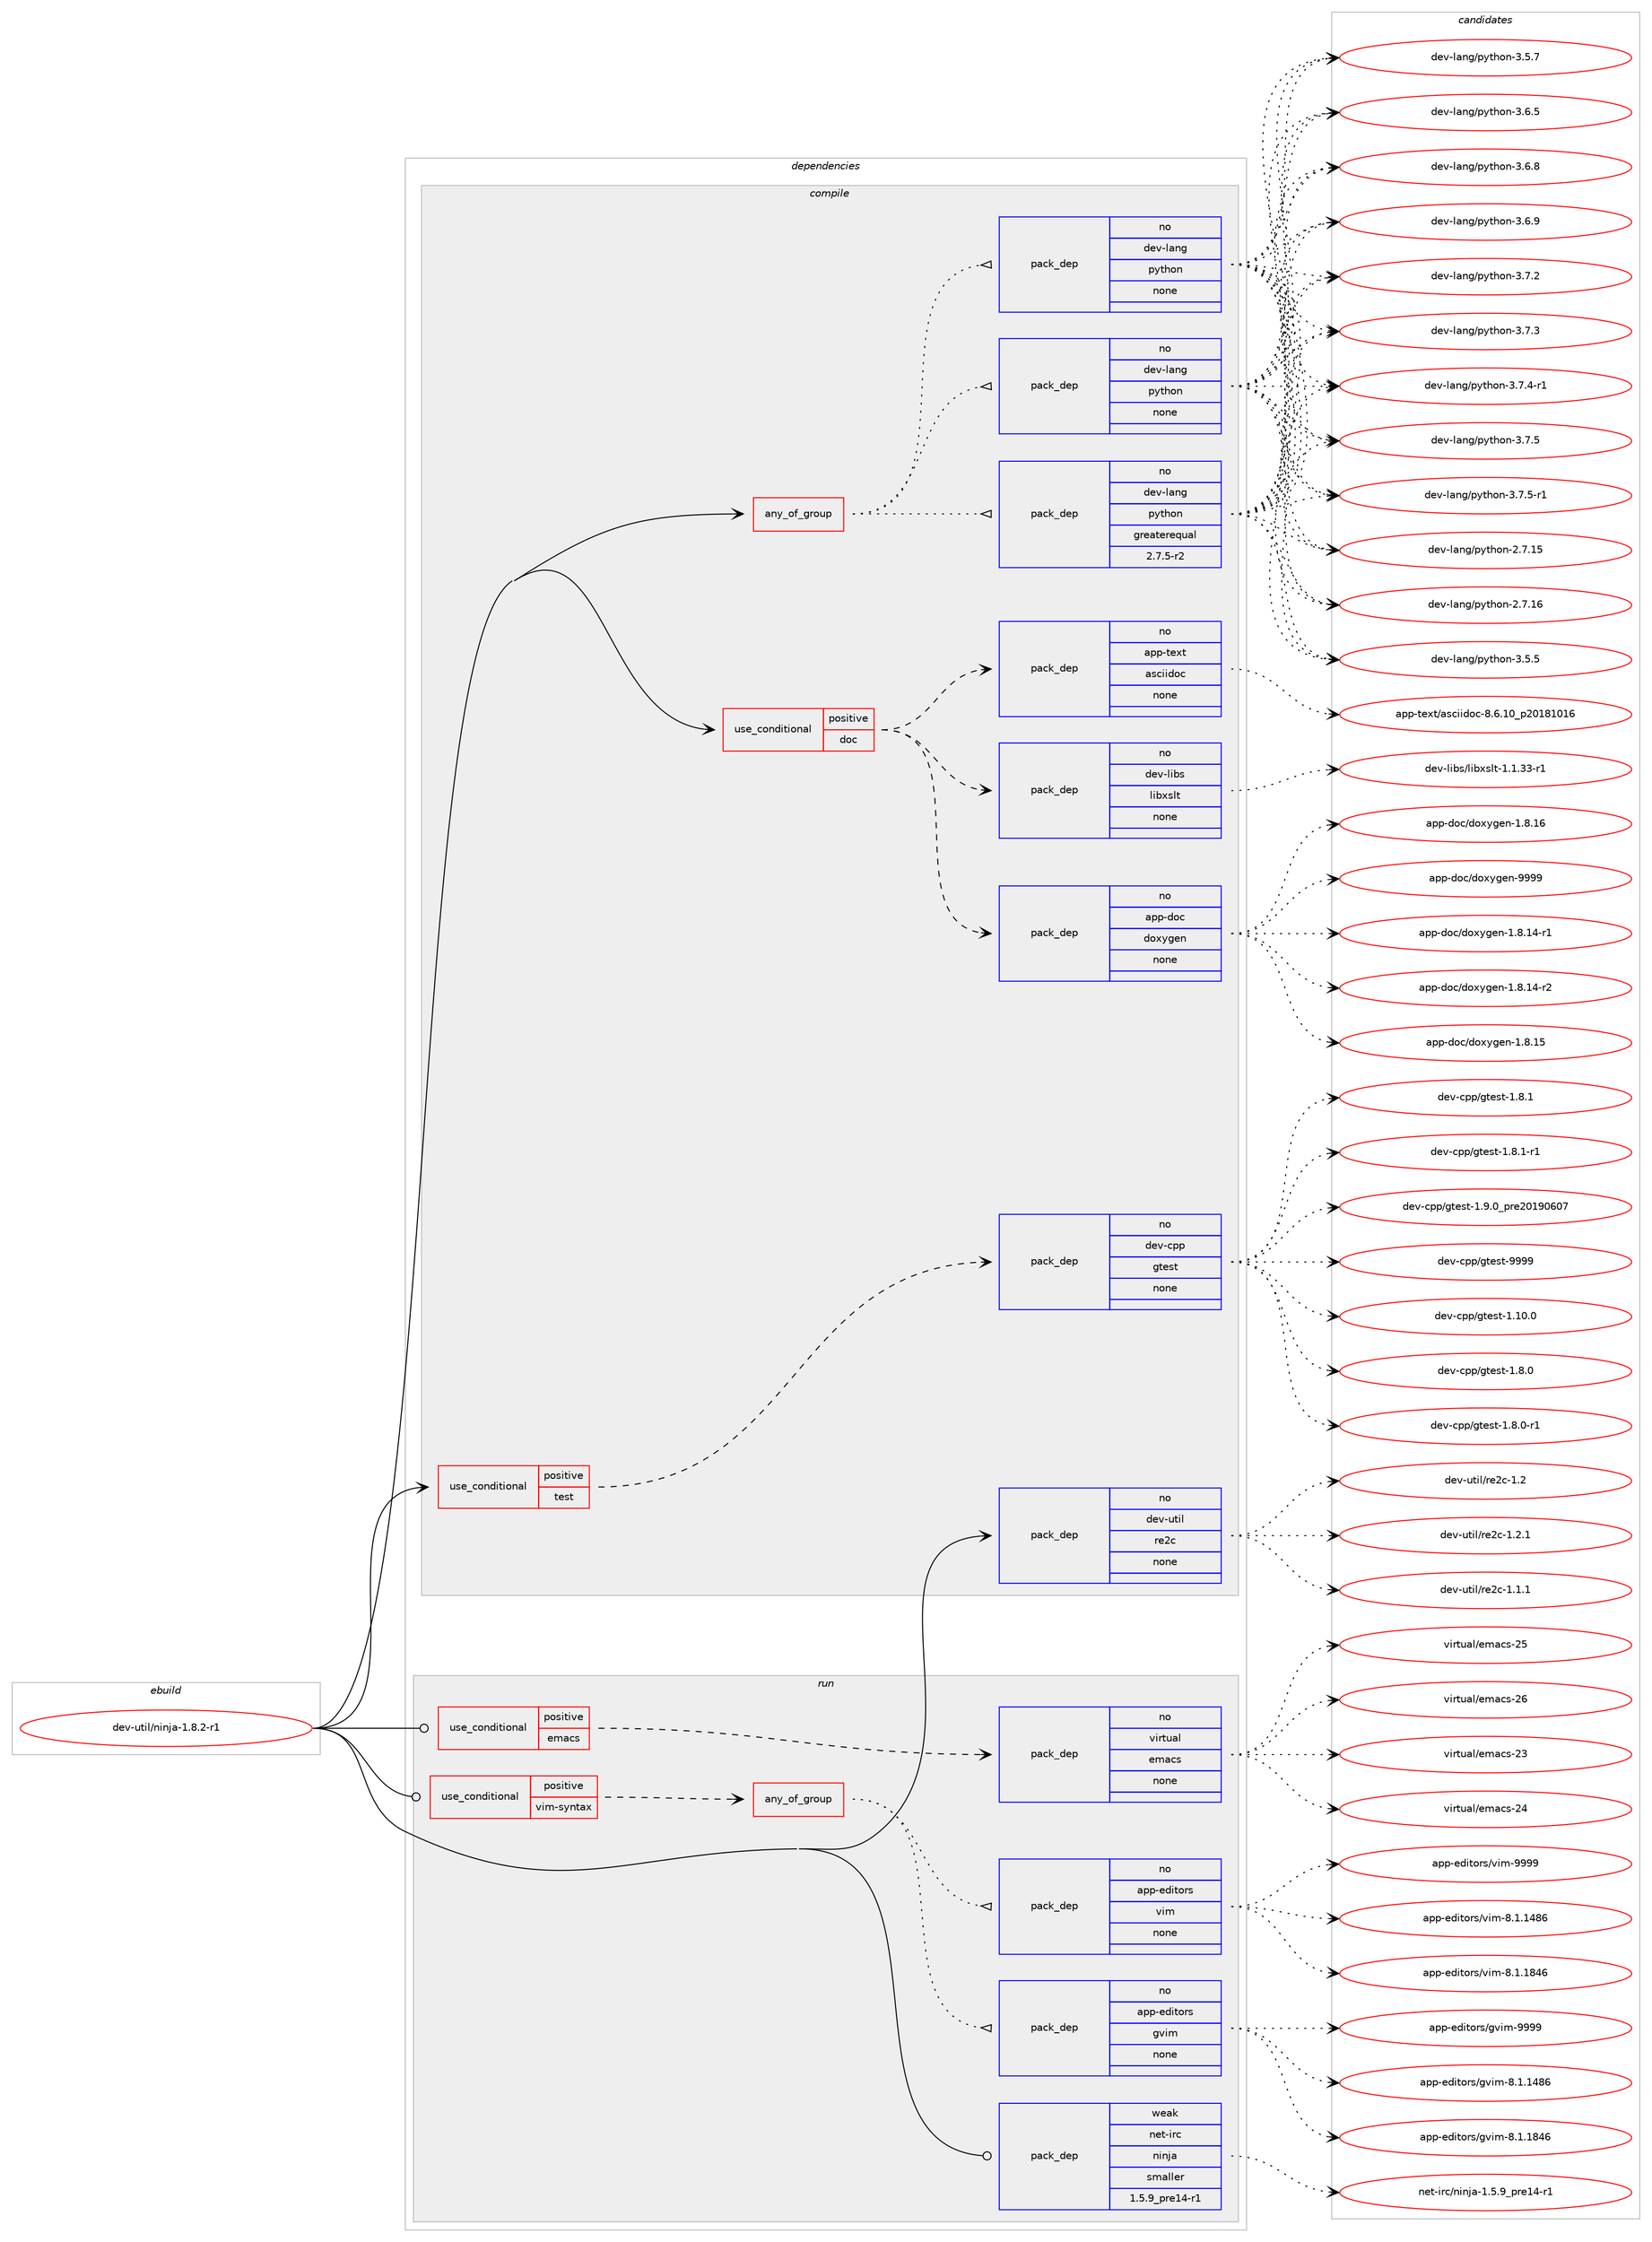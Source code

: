 digraph prolog {

# *************
# Graph options
# *************

newrank=true;
concentrate=true;
compound=true;
graph [rankdir=LR,fontname=Helvetica,fontsize=10,ranksep=1.5];#, ranksep=2.5, nodesep=0.2];
edge  [arrowhead=vee];
node  [fontname=Helvetica,fontsize=10];

# **********
# The ebuild
# **********

subgraph cluster_leftcol {
color=gray;
rank=same;
label=<<i>ebuild</i>>;
id [label="dev-util/ninja-1.8.2-r1", color=red, width=4, href="../dev-util/ninja-1.8.2-r1.svg"];
}

# ****************
# The dependencies
# ****************

subgraph cluster_midcol {
color=gray;
label=<<i>dependencies</i>>;
subgraph cluster_compile {
fillcolor="#eeeeee";
style=filled;
label=<<i>compile</i>>;
subgraph any11792 {
dependency730848 [label=<<TABLE BORDER="0" CELLBORDER="1" CELLSPACING="0" CELLPADDING="4"><TR><TD CELLPADDING="10">any_of_group</TD></TR></TABLE>>, shape=none, color=red];subgraph pack535668 {
dependency730849 [label=<<TABLE BORDER="0" CELLBORDER="1" CELLSPACING="0" CELLPADDING="4" WIDTH="220"><TR><TD ROWSPAN="6" CELLPADDING="30">pack_dep</TD></TR><TR><TD WIDTH="110">no</TD></TR><TR><TD>dev-lang</TD></TR><TR><TD>python</TD></TR><TR><TD>none</TD></TR><TR><TD></TD></TR></TABLE>>, shape=none, color=blue];
}
dependency730848:e -> dependency730849:w [weight=20,style="dotted",arrowhead="oinv"];
subgraph pack535669 {
dependency730850 [label=<<TABLE BORDER="0" CELLBORDER="1" CELLSPACING="0" CELLPADDING="4" WIDTH="220"><TR><TD ROWSPAN="6" CELLPADDING="30">pack_dep</TD></TR><TR><TD WIDTH="110">no</TD></TR><TR><TD>dev-lang</TD></TR><TR><TD>python</TD></TR><TR><TD>none</TD></TR><TR><TD></TD></TR></TABLE>>, shape=none, color=blue];
}
dependency730848:e -> dependency730850:w [weight=20,style="dotted",arrowhead="oinv"];
subgraph pack535670 {
dependency730851 [label=<<TABLE BORDER="0" CELLBORDER="1" CELLSPACING="0" CELLPADDING="4" WIDTH="220"><TR><TD ROWSPAN="6" CELLPADDING="30">pack_dep</TD></TR><TR><TD WIDTH="110">no</TD></TR><TR><TD>dev-lang</TD></TR><TR><TD>python</TD></TR><TR><TD>greaterequal</TD></TR><TR><TD>2.7.5-r2</TD></TR></TABLE>>, shape=none, color=blue];
}
dependency730848:e -> dependency730851:w [weight=20,style="dotted",arrowhead="oinv"];
}
id:e -> dependency730848:w [weight=20,style="solid",arrowhead="vee"];
subgraph cond183009 {
dependency730852 [label=<<TABLE BORDER="0" CELLBORDER="1" CELLSPACING="0" CELLPADDING="4"><TR><TD ROWSPAN="3" CELLPADDING="10">use_conditional</TD></TR><TR><TD>positive</TD></TR><TR><TD>doc</TD></TR></TABLE>>, shape=none, color=red];
subgraph pack535671 {
dependency730853 [label=<<TABLE BORDER="0" CELLBORDER="1" CELLSPACING="0" CELLPADDING="4" WIDTH="220"><TR><TD ROWSPAN="6" CELLPADDING="30">pack_dep</TD></TR><TR><TD WIDTH="110">no</TD></TR><TR><TD>app-text</TD></TR><TR><TD>asciidoc</TD></TR><TR><TD>none</TD></TR><TR><TD></TD></TR></TABLE>>, shape=none, color=blue];
}
dependency730852:e -> dependency730853:w [weight=20,style="dashed",arrowhead="vee"];
subgraph pack535672 {
dependency730854 [label=<<TABLE BORDER="0" CELLBORDER="1" CELLSPACING="0" CELLPADDING="4" WIDTH="220"><TR><TD ROWSPAN="6" CELLPADDING="30">pack_dep</TD></TR><TR><TD WIDTH="110">no</TD></TR><TR><TD>app-doc</TD></TR><TR><TD>doxygen</TD></TR><TR><TD>none</TD></TR><TR><TD></TD></TR></TABLE>>, shape=none, color=blue];
}
dependency730852:e -> dependency730854:w [weight=20,style="dashed",arrowhead="vee"];
subgraph pack535673 {
dependency730855 [label=<<TABLE BORDER="0" CELLBORDER="1" CELLSPACING="0" CELLPADDING="4" WIDTH="220"><TR><TD ROWSPAN="6" CELLPADDING="30">pack_dep</TD></TR><TR><TD WIDTH="110">no</TD></TR><TR><TD>dev-libs</TD></TR><TR><TD>libxslt</TD></TR><TR><TD>none</TD></TR><TR><TD></TD></TR></TABLE>>, shape=none, color=blue];
}
dependency730852:e -> dependency730855:w [weight=20,style="dashed",arrowhead="vee"];
}
id:e -> dependency730852:w [weight=20,style="solid",arrowhead="vee"];
subgraph cond183010 {
dependency730856 [label=<<TABLE BORDER="0" CELLBORDER="1" CELLSPACING="0" CELLPADDING="4"><TR><TD ROWSPAN="3" CELLPADDING="10">use_conditional</TD></TR><TR><TD>positive</TD></TR><TR><TD>test</TD></TR></TABLE>>, shape=none, color=red];
subgraph pack535674 {
dependency730857 [label=<<TABLE BORDER="0" CELLBORDER="1" CELLSPACING="0" CELLPADDING="4" WIDTH="220"><TR><TD ROWSPAN="6" CELLPADDING="30">pack_dep</TD></TR><TR><TD WIDTH="110">no</TD></TR><TR><TD>dev-cpp</TD></TR><TR><TD>gtest</TD></TR><TR><TD>none</TD></TR><TR><TD></TD></TR></TABLE>>, shape=none, color=blue];
}
dependency730856:e -> dependency730857:w [weight=20,style="dashed",arrowhead="vee"];
}
id:e -> dependency730856:w [weight=20,style="solid",arrowhead="vee"];
subgraph pack535675 {
dependency730858 [label=<<TABLE BORDER="0" CELLBORDER="1" CELLSPACING="0" CELLPADDING="4" WIDTH="220"><TR><TD ROWSPAN="6" CELLPADDING="30">pack_dep</TD></TR><TR><TD WIDTH="110">no</TD></TR><TR><TD>dev-util</TD></TR><TR><TD>re2c</TD></TR><TR><TD>none</TD></TR><TR><TD></TD></TR></TABLE>>, shape=none, color=blue];
}
id:e -> dependency730858:w [weight=20,style="solid",arrowhead="vee"];
}
subgraph cluster_compileandrun {
fillcolor="#eeeeee";
style=filled;
label=<<i>compile and run</i>>;
}
subgraph cluster_run {
fillcolor="#eeeeee";
style=filled;
label=<<i>run</i>>;
subgraph cond183011 {
dependency730859 [label=<<TABLE BORDER="0" CELLBORDER="1" CELLSPACING="0" CELLPADDING="4"><TR><TD ROWSPAN="3" CELLPADDING="10">use_conditional</TD></TR><TR><TD>positive</TD></TR><TR><TD>emacs</TD></TR></TABLE>>, shape=none, color=red];
subgraph pack535676 {
dependency730860 [label=<<TABLE BORDER="0" CELLBORDER="1" CELLSPACING="0" CELLPADDING="4" WIDTH="220"><TR><TD ROWSPAN="6" CELLPADDING="30">pack_dep</TD></TR><TR><TD WIDTH="110">no</TD></TR><TR><TD>virtual</TD></TR><TR><TD>emacs</TD></TR><TR><TD>none</TD></TR><TR><TD></TD></TR></TABLE>>, shape=none, color=blue];
}
dependency730859:e -> dependency730860:w [weight=20,style="dashed",arrowhead="vee"];
}
id:e -> dependency730859:w [weight=20,style="solid",arrowhead="odot"];
subgraph cond183012 {
dependency730861 [label=<<TABLE BORDER="0" CELLBORDER="1" CELLSPACING="0" CELLPADDING="4"><TR><TD ROWSPAN="3" CELLPADDING="10">use_conditional</TD></TR><TR><TD>positive</TD></TR><TR><TD>vim-syntax</TD></TR></TABLE>>, shape=none, color=red];
subgraph any11793 {
dependency730862 [label=<<TABLE BORDER="0" CELLBORDER="1" CELLSPACING="0" CELLPADDING="4"><TR><TD CELLPADDING="10">any_of_group</TD></TR></TABLE>>, shape=none, color=red];subgraph pack535677 {
dependency730863 [label=<<TABLE BORDER="0" CELLBORDER="1" CELLSPACING="0" CELLPADDING="4" WIDTH="220"><TR><TD ROWSPAN="6" CELLPADDING="30">pack_dep</TD></TR><TR><TD WIDTH="110">no</TD></TR><TR><TD>app-editors</TD></TR><TR><TD>vim</TD></TR><TR><TD>none</TD></TR><TR><TD></TD></TR></TABLE>>, shape=none, color=blue];
}
dependency730862:e -> dependency730863:w [weight=20,style="dotted",arrowhead="oinv"];
subgraph pack535678 {
dependency730864 [label=<<TABLE BORDER="0" CELLBORDER="1" CELLSPACING="0" CELLPADDING="4" WIDTH="220"><TR><TD ROWSPAN="6" CELLPADDING="30">pack_dep</TD></TR><TR><TD WIDTH="110">no</TD></TR><TR><TD>app-editors</TD></TR><TR><TD>gvim</TD></TR><TR><TD>none</TD></TR><TR><TD></TD></TR></TABLE>>, shape=none, color=blue];
}
dependency730862:e -> dependency730864:w [weight=20,style="dotted",arrowhead="oinv"];
}
dependency730861:e -> dependency730862:w [weight=20,style="dashed",arrowhead="vee"];
}
id:e -> dependency730861:w [weight=20,style="solid",arrowhead="odot"];
subgraph pack535679 {
dependency730865 [label=<<TABLE BORDER="0" CELLBORDER="1" CELLSPACING="0" CELLPADDING="4" WIDTH="220"><TR><TD ROWSPAN="6" CELLPADDING="30">pack_dep</TD></TR><TR><TD WIDTH="110">weak</TD></TR><TR><TD>net-irc</TD></TR><TR><TD>ninja</TD></TR><TR><TD>smaller</TD></TR><TR><TD>1.5.9_pre14-r1</TD></TR></TABLE>>, shape=none, color=blue];
}
id:e -> dependency730865:w [weight=20,style="solid",arrowhead="odot"];
}
}

# **************
# The candidates
# **************

subgraph cluster_choices {
rank=same;
color=gray;
label=<<i>candidates</i>>;

subgraph choice535668 {
color=black;
nodesep=1;
choice10010111845108971101034711212111610411111045504655464953 [label="dev-lang/python-2.7.15", color=red, width=4,href="../dev-lang/python-2.7.15.svg"];
choice10010111845108971101034711212111610411111045504655464954 [label="dev-lang/python-2.7.16", color=red, width=4,href="../dev-lang/python-2.7.16.svg"];
choice100101118451089711010347112121116104111110455146534653 [label="dev-lang/python-3.5.5", color=red, width=4,href="../dev-lang/python-3.5.5.svg"];
choice100101118451089711010347112121116104111110455146534655 [label="dev-lang/python-3.5.7", color=red, width=4,href="../dev-lang/python-3.5.7.svg"];
choice100101118451089711010347112121116104111110455146544653 [label="dev-lang/python-3.6.5", color=red, width=4,href="../dev-lang/python-3.6.5.svg"];
choice100101118451089711010347112121116104111110455146544656 [label="dev-lang/python-3.6.8", color=red, width=4,href="../dev-lang/python-3.6.8.svg"];
choice100101118451089711010347112121116104111110455146544657 [label="dev-lang/python-3.6.9", color=red, width=4,href="../dev-lang/python-3.6.9.svg"];
choice100101118451089711010347112121116104111110455146554650 [label="dev-lang/python-3.7.2", color=red, width=4,href="../dev-lang/python-3.7.2.svg"];
choice100101118451089711010347112121116104111110455146554651 [label="dev-lang/python-3.7.3", color=red, width=4,href="../dev-lang/python-3.7.3.svg"];
choice1001011184510897110103471121211161041111104551465546524511449 [label="dev-lang/python-3.7.4-r1", color=red, width=4,href="../dev-lang/python-3.7.4-r1.svg"];
choice100101118451089711010347112121116104111110455146554653 [label="dev-lang/python-3.7.5", color=red, width=4,href="../dev-lang/python-3.7.5.svg"];
choice1001011184510897110103471121211161041111104551465546534511449 [label="dev-lang/python-3.7.5-r1", color=red, width=4,href="../dev-lang/python-3.7.5-r1.svg"];
dependency730849:e -> choice10010111845108971101034711212111610411111045504655464953:w [style=dotted,weight="100"];
dependency730849:e -> choice10010111845108971101034711212111610411111045504655464954:w [style=dotted,weight="100"];
dependency730849:e -> choice100101118451089711010347112121116104111110455146534653:w [style=dotted,weight="100"];
dependency730849:e -> choice100101118451089711010347112121116104111110455146534655:w [style=dotted,weight="100"];
dependency730849:e -> choice100101118451089711010347112121116104111110455146544653:w [style=dotted,weight="100"];
dependency730849:e -> choice100101118451089711010347112121116104111110455146544656:w [style=dotted,weight="100"];
dependency730849:e -> choice100101118451089711010347112121116104111110455146544657:w [style=dotted,weight="100"];
dependency730849:e -> choice100101118451089711010347112121116104111110455146554650:w [style=dotted,weight="100"];
dependency730849:e -> choice100101118451089711010347112121116104111110455146554651:w [style=dotted,weight="100"];
dependency730849:e -> choice1001011184510897110103471121211161041111104551465546524511449:w [style=dotted,weight="100"];
dependency730849:e -> choice100101118451089711010347112121116104111110455146554653:w [style=dotted,weight="100"];
dependency730849:e -> choice1001011184510897110103471121211161041111104551465546534511449:w [style=dotted,weight="100"];
}
subgraph choice535669 {
color=black;
nodesep=1;
choice10010111845108971101034711212111610411111045504655464953 [label="dev-lang/python-2.7.15", color=red, width=4,href="../dev-lang/python-2.7.15.svg"];
choice10010111845108971101034711212111610411111045504655464954 [label="dev-lang/python-2.7.16", color=red, width=4,href="../dev-lang/python-2.7.16.svg"];
choice100101118451089711010347112121116104111110455146534653 [label="dev-lang/python-3.5.5", color=red, width=4,href="../dev-lang/python-3.5.5.svg"];
choice100101118451089711010347112121116104111110455146534655 [label="dev-lang/python-3.5.7", color=red, width=4,href="../dev-lang/python-3.5.7.svg"];
choice100101118451089711010347112121116104111110455146544653 [label="dev-lang/python-3.6.5", color=red, width=4,href="../dev-lang/python-3.6.5.svg"];
choice100101118451089711010347112121116104111110455146544656 [label="dev-lang/python-3.6.8", color=red, width=4,href="../dev-lang/python-3.6.8.svg"];
choice100101118451089711010347112121116104111110455146544657 [label="dev-lang/python-3.6.9", color=red, width=4,href="../dev-lang/python-3.6.9.svg"];
choice100101118451089711010347112121116104111110455146554650 [label="dev-lang/python-3.7.2", color=red, width=4,href="../dev-lang/python-3.7.2.svg"];
choice100101118451089711010347112121116104111110455146554651 [label="dev-lang/python-3.7.3", color=red, width=4,href="../dev-lang/python-3.7.3.svg"];
choice1001011184510897110103471121211161041111104551465546524511449 [label="dev-lang/python-3.7.4-r1", color=red, width=4,href="../dev-lang/python-3.7.4-r1.svg"];
choice100101118451089711010347112121116104111110455146554653 [label="dev-lang/python-3.7.5", color=red, width=4,href="../dev-lang/python-3.7.5.svg"];
choice1001011184510897110103471121211161041111104551465546534511449 [label="dev-lang/python-3.7.5-r1", color=red, width=4,href="../dev-lang/python-3.7.5-r1.svg"];
dependency730850:e -> choice10010111845108971101034711212111610411111045504655464953:w [style=dotted,weight="100"];
dependency730850:e -> choice10010111845108971101034711212111610411111045504655464954:w [style=dotted,weight="100"];
dependency730850:e -> choice100101118451089711010347112121116104111110455146534653:w [style=dotted,weight="100"];
dependency730850:e -> choice100101118451089711010347112121116104111110455146534655:w [style=dotted,weight="100"];
dependency730850:e -> choice100101118451089711010347112121116104111110455146544653:w [style=dotted,weight="100"];
dependency730850:e -> choice100101118451089711010347112121116104111110455146544656:w [style=dotted,weight="100"];
dependency730850:e -> choice100101118451089711010347112121116104111110455146544657:w [style=dotted,weight="100"];
dependency730850:e -> choice100101118451089711010347112121116104111110455146554650:w [style=dotted,weight="100"];
dependency730850:e -> choice100101118451089711010347112121116104111110455146554651:w [style=dotted,weight="100"];
dependency730850:e -> choice1001011184510897110103471121211161041111104551465546524511449:w [style=dotted,weight="100"];
dependency730850:e -> choice100101118451089711010347112121116104111110455146554653:w [style=dotted,weight="100"];
dependency730850:e -> choice1001011184510897110103471121211161041111104551465546534511449:w [style=dotted,weight="100"];
}
subgraph choice535670 {
color=black;
nodesep=1;
choice10010111845108971101034711212111610411111045504655464953 [label="dev-lang/python-2.7.15", color=red, width=4,href="../dev-lang/python-2.7.15.svg"];
choice10010111845108971101034711212111610411111045504655464954 [label="dev-lang/python-2.7.16", color=red, width=4,href="../dev-lang/python-2.7.16.svg"];
choice100101118451089711010347112121116104111110455146534653 [label="dev-lang/python-3.5.5", color=red, width=4,href="../dev-lang/python-3.5.5.svg"];
choice100101118451089711010347112121116104111110455146534655 [label="dev-lang/python-3.5.7", color=red, width=4,href="../dev-lang/python-3.5.7.svg"];
choice100101118451089711010347112121116104111110455146544653 [label="dev-lang/python-3.6.5", color=red, width=4,href="../dev-lang/python-3.6.5.svg"];
choice100101118451089711010347112121116104111110455146544656 [label="dev-lang/python-3.6.8", color=red, width=4,href="../dev-lang/python-3.6.8.svg"];
choice100101118451089711010347112121116104111110455146544657 [label="dev-lang/python-3.6.9", color=red, width=4,href="../dev-lang/python-3.6.9.svg"];
choice100101118451089711010347112121116104111110455146554650 [label="dev-lang/python-3.7.2", color=red, width=4,href="../dev-lang/python-3.7.2.svg"];
choice100101118451089711010347112121116104111110455146554651 [label="dev-lang/python-3.7.3", color=red, width=4,href="../dev-lang/python-3.7.3.svg"];
choice1001011184510897110103471121211161041111104551465546524511449 [label="dev-lang/python-3.7.4-r1", color=red, width=4,href="../dev-lang/python-3.7.4-r1.svg"];
choice100101118451089711010347112121116104111110455146554653 [label="dev-lang/python-3.7.5", color=red, width=4,href="../dev-lang/python-3.7.5.svg"];
choice1001011184510897110103471121211161041111104551465546534511449 [label="dev-lang/python-3.7.5-r1", color=red, width=4,href="../dev-lang/python-3.7.5-r1.svg"];
dependency730851:e -> choice10010111845108971101034711212111610411111045504655464953:w [style=dotted,weight="100"];
dependency730851:e -> choice10010111845108971101034711212111610411111045504655464954:w [style=dotted,weight="100"];
dependency730851:e -> choice100101118451089711010347112121116104111110455146534653:w [style=dotted,weight="100"];
dependency730851:e -> choice100101118451089711010347112121116104111110455146534655:w [style=dotted,weight="100"];
dependency730851:e -> choice100101118451089711010347112121116104111110455146544653:w [style=dotted,weight="100"];
dependency730851:e -> choice100101118451089711010347112121116104111110455146544656:w [style=dotted,weight="100"];
dependency730851:e -> choice100101118451089711010347112121116104111110455146544657:w [style=dotted,weight="100"];
dependency730851:e -> choice100101118451089711010347112121116104111110455146554650:w [style=dotted,weight="100"];
dependency730851:e -> choice100101118451089711010347112121116104111110455146554651:w [style=dotted,weight="100"];
dependency730851:e -> choice1001011184510897110103471121211161041111104551465546524511449:w [style=dotted,weight="100"];
dependency730851:e -> choice100101118451089711010347112121116104111110455146554653:w [style=dotted,weight="100"];
dependency730851:e -> choice1001011184510897110103471121211161041111104551465546534511449:w [style=dotted,weight="100"];
}
subgraph choice535671 {
color=black;
nodesep=1;
choice97112112451161011201164797115991051051001119945564654464948951125048495649484954 [label="app-text/asciidoc-8.6.10_p20181016", color=red, width=4,href="../app-text/asciidoc-8.6.10_p20181016.svg"];
dependency730853:e -> choice97112112451161011201164797115991051051001119945564654464948951125048495649484954:w [style=dotted,weight="100"];
}
subgraph choice535672 {
color=black;
nodesep=1;
choice97112112451001119947100111120121103101110454946564649524511449 [label="app-doc/doxygen-1.8.14-r1", color=red, width=4,href="../app-doc/doxygen-1.8.14-r1.svg"];
choice97112112451001119947100111120121103101110454946564649524511450 [label="app-doc/doxygen-1.8.14-r2", color=red, width=4,href="../app-doc/doxygen-1.8.14-r2.svg"];
choice9711211245100111994710011112012110310111045494656464953 [label="app-doc/doxygen-1.8.15", color=red, width=4,href="../app-doc/doxygen-1.8.15.svg"];
choice9711211245100111994710011112012110310111045494656464954 [label="app-doc/doxygen-1.8.16", color=red, width=4,href="../app-doc/doxygen-1.8.16.svg"];
choice971121124510011199471001111201211031011104557575757 [label="app-doc/doxygen-9999", color=red, width=4,href="../app-doc/doxygen-9999.svg"];
dependency730854:e -> choice97112112451001119947100111120121103101110454946564649524511449:w [style=dotted,weight="100"];
dependency730854:e -> choice97112112451001119947100111120121103101110454946564649524511450:w [style=dotted,weight="100"];
dependency730854:e -> choice9711211245100111994710011112012110310111045494656464953:w [style=dotted,weight="100"];
dependency730854:e -> choice9711211245100111994710011112012110310111045494656464954:w [style=dotted,weight="100"];
dependency730854:e -> choice971121124510011199471001111201211031011104557575757:w [style=dotted,weight="100"];
}
subgraph choice535673 {
color=black;
nodesep=1;
choice10010111845108105981154710810598120115108116454946494651514511449 [label="dev-libs/libxslt-1.1.33-r1", color=red, width=4,href="../dev-libs/libxslt-1.1.33-r1.svg"];
dependency730855:e -> choice10010111845108105981154710810598120115108116454946494651514511449:w [style=dotted,weight="100"];
}
subgraph choice535674 {
color=black;
nodesep=1;
choice10010111845991121124710311610111511645494649484648 [label="dev-cpp/gtest-1.10.0", color=red, width=4,href="../dev-cpp/gtest-1.10.0.svg"];
choice100101118459911211247103116101115116454946564648 [label="dev-cpp/gtest-1.8.0", color=red, width=4,href="../dev-cpp/gtest-1.8.0.svg"];
choice1001011184599112112471031161011151164549465646484511449 [label="dev-cpp/gtest-1.8.0-r1", color=red, width=4,href="../dev-cpp/gtest-1.8.0-r1.svg"];
choice100101118459911211247103116101115116454946564649 [label="dev-cpp/gtest-1.8.1", color=red, width=4,href="../dev-cpp/gtest-1.8.1.svg"];
choice1001011184599112112471031161011151164549465646494511449 [label="dev-cpp/gtest-1.8.1-r1", color=red, width=4,href="../dev-cpp/gtest-1.8.1-r1.svg"];
choice100101118459911211247103116101115116454946574648951121141015048495748544855 [label="dev-cpp/gtest-1.9.0_pre20190607", color=red, width=4,href="../dev-cpp/gtest-1.9.0_pre20190607.svg"];
choice1001011184599112112471031161011151164557575757 [label="dev-cpp/gtest-9999", color=red, width=4,href="../dev-cpp/gtest-9999.svg"];
dependency730857:e -> choice10010111845991121124710311610111511645494649484648:w [style=dotted,weight="100"];
dependency730857:e -> choice100101118459911211247103116101115116454946564648:w [style=dotted,weight="100"];
dependency730857:e -> choice1001011184599112112471031161011151164549465646484511449:w [style=dotted,weight="100"];
dependency730857:e -> choice100101118459911211247103116101115116454946564649:w [style=dotted,weight="100"];
dependency730857:e -> choice1001011184599112112471031161011151164549465646494511449:w [style=dotted,weight="100"];
dependency730857:e -> choice100101118459911211247103116101115116454946574648951121141015048495748544855:w [style=dotted,weight="100"];
dependency730857:e -> choice1001011184599112112471031161011151164557575757:w [style=dotted,weight="100"];
}
subgraph choice535675 {
color=black;
nodesep=1;
choice10010111845117116105108471141015099454946494649 [label="dev-util/re2c-1.1.1", color=red, width=4,href="../dev-util/re2c-1.1.1.svg"];
choice1001011184511711610510847114101509945494650 [label="dev-util/re2c-1.2", color=red, width=4,href="../dev-util/re2c-1.2.svg"];
choice10010111845117116105108471141015099454946504649 [label="dev-util/re2c-1.2.1", color=red, width=4,href="../dev-util/re2c-1.2.1.svg"];
dependency730858:e -> choice10010111845117116105108471141015099454946494649:w [style=dotted,weight="100"];
dependency730858:e -> choice1001011184511711610510847114101509945494650:w [style=dotted,weight="100"];
dependency730858:e -> choice10010111845117116105108471141015099454946504649:w [style=dotted,weight="100"];
}
subgraph choice535676 {
color=black;
nodesep=1;
choice11810511411611797108471011099799115455051 [label="virtual/emacs-23", color=red, width=4,href="../virtual/emacs-23.svg"];
choice11810511411611797108471011099799115455052 [label="virtual/emacs-24", color=red, width=4,href="../virtual/emacs-24.svg"];
choice11810511411611797108471011099799115455053 [label="virtual/emacs-25", color=red, width=4,href="../virtual/emacs-25.svg"];
choice11810511411611797108471011099799115455054 [label="virtual/emacs-26", color=red, width=4,href="../virtual/emacs-26.svg"];
dependency730860:e -> choice11810511411611797108471011099799115455051:w [style=dotted,weight="100"];
dependency730860:e -> choice11810511411611797108471011099799115455052:w [style=dotted,weight="100"];
dependency730860:e -> choice11810511411611797108471011099799115455053:w [style=dotted,weight="100"];
dependency730860:e -> choice11810511411611797108471011099799115455054:w [style=dotted,weight="100"];
}
subgraph choice535677 {
color=black;
nodesep=1;
choice971121124510110010511611111411547118105109455646494649525654 [label="app-editors/vim-8.1.1486", color=red, width=4,href="../app-editors/vim-8.1.1486.svg"];
choice971121124510110010511611111411547118105109455646494649565254 [label="app-editors/vim-8.1.1846", color=red, width=4,href="../app-editors/vim-8.1.1846.svg"];
choice9711211245101100105116111114115471181051094557575757 [label="app-editors/vim-9999", color=red, width=4,href="../app-editors/vim-9999.svg"];
dependency730863:e -> choice971121124510110010511611111411547118105109455646494649525654:w [style=dotted,weight="100"];
dependency730863:e -> choice971121124510110010511611111411547118105109455646494649565254:w [style=dotted,weight="100"];
dependency730863:e -> choice9711211245101100105116111114115471181051094557575757:w [style=dotted,weight="100"];
}
subgraph choice535678 {
color=black;
nodesep=1;
choice971121124510110010511611111411547103118105109455646494649525654 [label="app-editors/gvim-8.1.1486", color=red, width=4,href="../app-editors/gvim-8.1.1486.svg"];
choice971121124510110010511611111411547103118105109455646494649565254 [label="app-editors/gvim-8.1.1846", color=red, width=4,href="../app-editors/gvim-8.1.1846.svg"];
choice9711211245101100105116111114115471031181051094557575757 [label="app-editors/gvim-9999", color=red, width=4,href="../app-editors/gvim-9999.svg"];
dependency730864:e -> choice971121124510110010511611111411547103118105109455646494649525654:w [style=dotted,weight="100"];
dependency730864:e -> choice971121124510110010511611111411547103118105109455646494649565254:w [style=dotted,weight="100"];
dependency730864:e -> choice9711211245101100105116111114115471031181051094557575757:w [style=dotted,weight="100"];
}
subgraph choice535679 {
color=black;
nodesep=1;
choice110101116451051149947110105110106974549465346579511211410149524511449 [label="net-irc/ninja-1.5.9_pre14-r1", color=red, width=4,href="../net-irc/ninja-1.5.9_pre14-r1.svg"];
dependency730865:e -> choice110101116451051149947110105110106974549465346579511211410149524511449:w [style=dotted,weight="100"];
}
}

}
